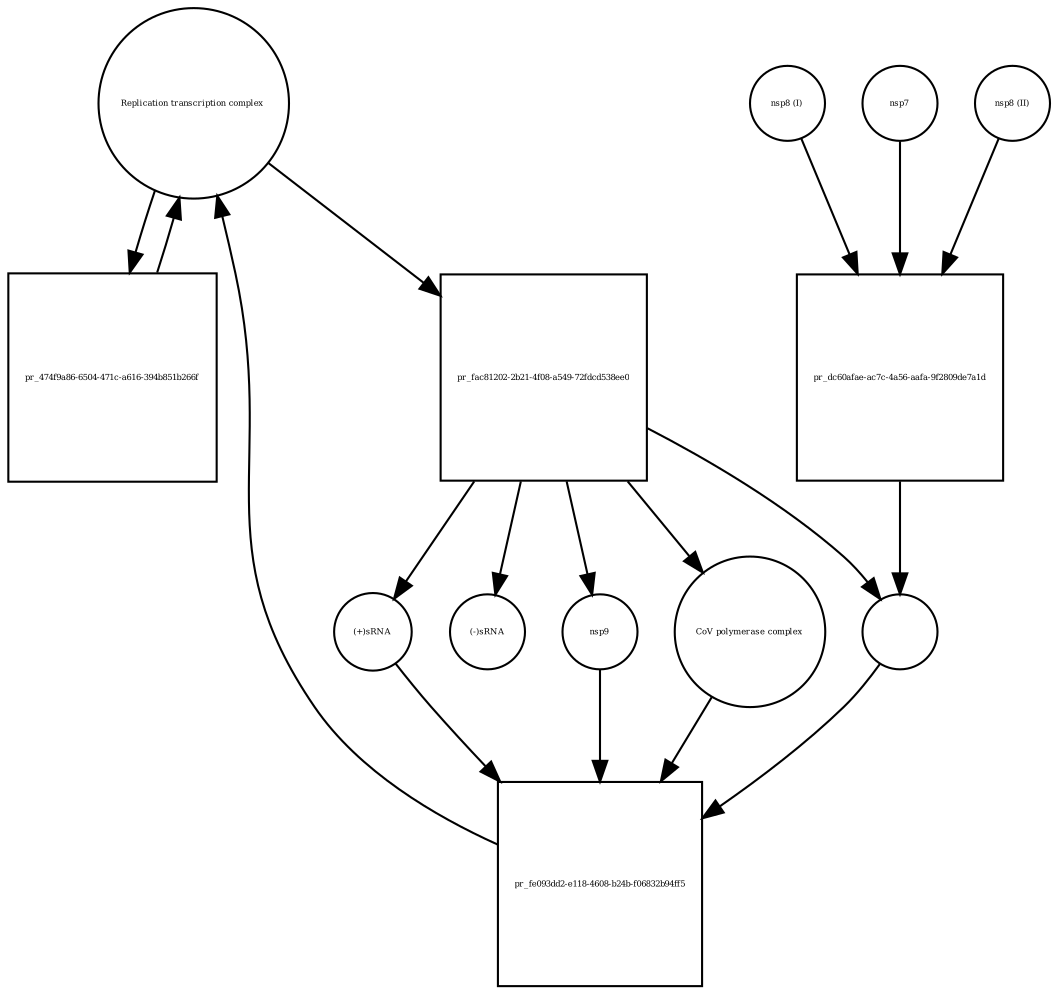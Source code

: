 strict digraph  {
"Replication transcription complex " [annotation="", bipartite=0, cls=complex, fontsize=4, label="Replication transcription complex ", shape=circle];
"pr_fac81202-2b21-4f08-a549-72fdcd538ee0" [annotation="", bipartite=1, cls=process, fontsize=4, label="pr_fac81202-2b21-4f08-a549-72fdcd538ee0", shape=square];
nsp9 [annotation="", bipartite=0, cls=macromolecule, fontsize=4, label=nsp9, shape=circle];
"CoV polymerase complex" [annotation="", bipartite=0, cls=complex, fontsize=4, label="CoV polymerase complex", shape=circle];
" " [annotation="", bipartite=0, cls=complex, fontsize=4, label=" ", shape=circle];
"(+)sRNA" [annotation="", bipartite=0, cls="nucleic acid feature", fontsize=4, label="(+)sRNA", shape=circle];
"(-)sRNA" [annotation="", bipartite=0, cls="nucleic acid feature", fontsize=4, label="(-)sRNA", shape=circle];
"nsp8 (I)" [annotation="", bipartite=0, cls=macromolecule, fontsize=4, label="nsp8 (I)", shape=circle];
"pr_dc60afae-ac7c-4a56-aafa-9f2809de7a1d" [annotation="", bipartite=1, cls=process, fontsize=4, label="pr_dc60afae-ac7c-4a56-aafa-9f2809de7a1d", shape=square];
nsp7 [annotation="", bipartite=0, cls=macromolecule, fontsize=4, label=nsp7, shape=circle];
"nsp8 (II)" [annotation="", bipartite=0, cls=macromolecule, fontsize=4, label="nsp8 (II)", shape=circle];
"pr_474f9a86-6504-471c-a616-394b851b266f" [annotation="", bipartite=1, cls=process, fontsize=4, label="pr_474f9a86-6504-471c-a616-394b851b266f", shape=square];
"pr_fe093dd2-e118-4608-b24b-f06832b94ff5" [annotation="", bipartite=1, cls=process, fontsize=4, label="pr_fe093dd2-e118-4608-b24b-f06832b94ff5", shape=square];
"Replication transcription complex " -> "pr_fac81202-2b21-4f08-a549-72fdcd538ee0"  [annotation="", interaction_type=consumption];
"Replication transcription complex " -> "pr_474f9a86-6504-471c-a616-394b851b266f"  [annotation="", interaction_type=consumption];
"pr_fac81202-2b21-4f08-a549-72fdcd538ee0" -> nsp9  [annotation="", interaction_type=production];
"pr_fac81202-2b21-4f08-a549-72fdcd538ee0" -> "CoV polymerase complex"  [annotation="", interaction_type=production];
"pr_fac81202-2b21-4f08-a549-72fdcd538ee0" -> " "  [annotation="", interaction_type=production];
"pr_fac81202-2b21-4f08-a549-72fdcd538ee0" -> "(+)sRNA"  [annotation="", interaction_type=production];
"pr_fac81202-2b21-4f08-a549-72fdcd538ee0" -> "(-)sRNA"  [annotation="", interaction_type=production];
nsp9 -> "pr_fe093dd2-e118-4608-b24b-f06832b94ff5"  [annotation="", interaction_type=consumption];
"CoV polymerase complex" -> "pr_fe093dd2-e118-4608-b24b-f06832b94ff5"  [annotation="", interaction_type=consumption];
" " -> "pr_fe093dd2-e118-4608-b24b-f06832b94ff5"  [annotation="", interaction_type=consumption];
"(+)sRNA" -> "pr_fe093dd2-e118-4608-b24b-f06832b94ff5"  [annotation="", interaction_type=consumption];
"nsp8 (I)" -> "pr_dc60afae-ac7c-4a56-aafa-9f2809de7a1d"  [annotation="", interaction_type=consumption];
"pr_dc60afae-ac7c-4a56-aafa-9f2809de7a1d" -> " "  [annotation="", interaction_type=production];
nsp7 -> "pr_dc60afae-ac7c-4a56-aafa-9f2809de7a1d"  [annotation="", interaction_type=consumption];
"nsp8 (II)" -> "pr_dc60afae-ac7c-4a56-aafa-9f2809de7a1d"  [annotation="", interaction_type=consumption];
"pr_474f9a86-6504-471c-a616-394b851b266f" -> "Replication transcription complex "  [annotation="", interaction_type=production];
"pr_fe093dd2-e118-4608-b24b-f06832b94ff5" -> "Replication transcription complex "  [annotation="", interaction_type=production];
}
